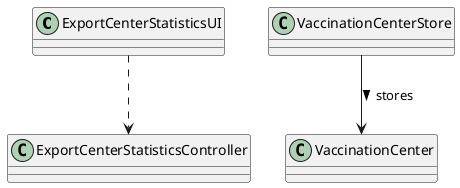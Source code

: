 @startuml US15_CD
skinparam classAttributeIconSize 0

class ExportCenterStatisticsUI {}

class ExportCenterStatisticsController {}

class VaccinationCenter {}

class VaccinationCenterStore {}

ExportCenterStatisticsUI ..> ExportCenterStatisticsController
VaccinationCenterStore --> VaccinationCenter : stores >


@enduml